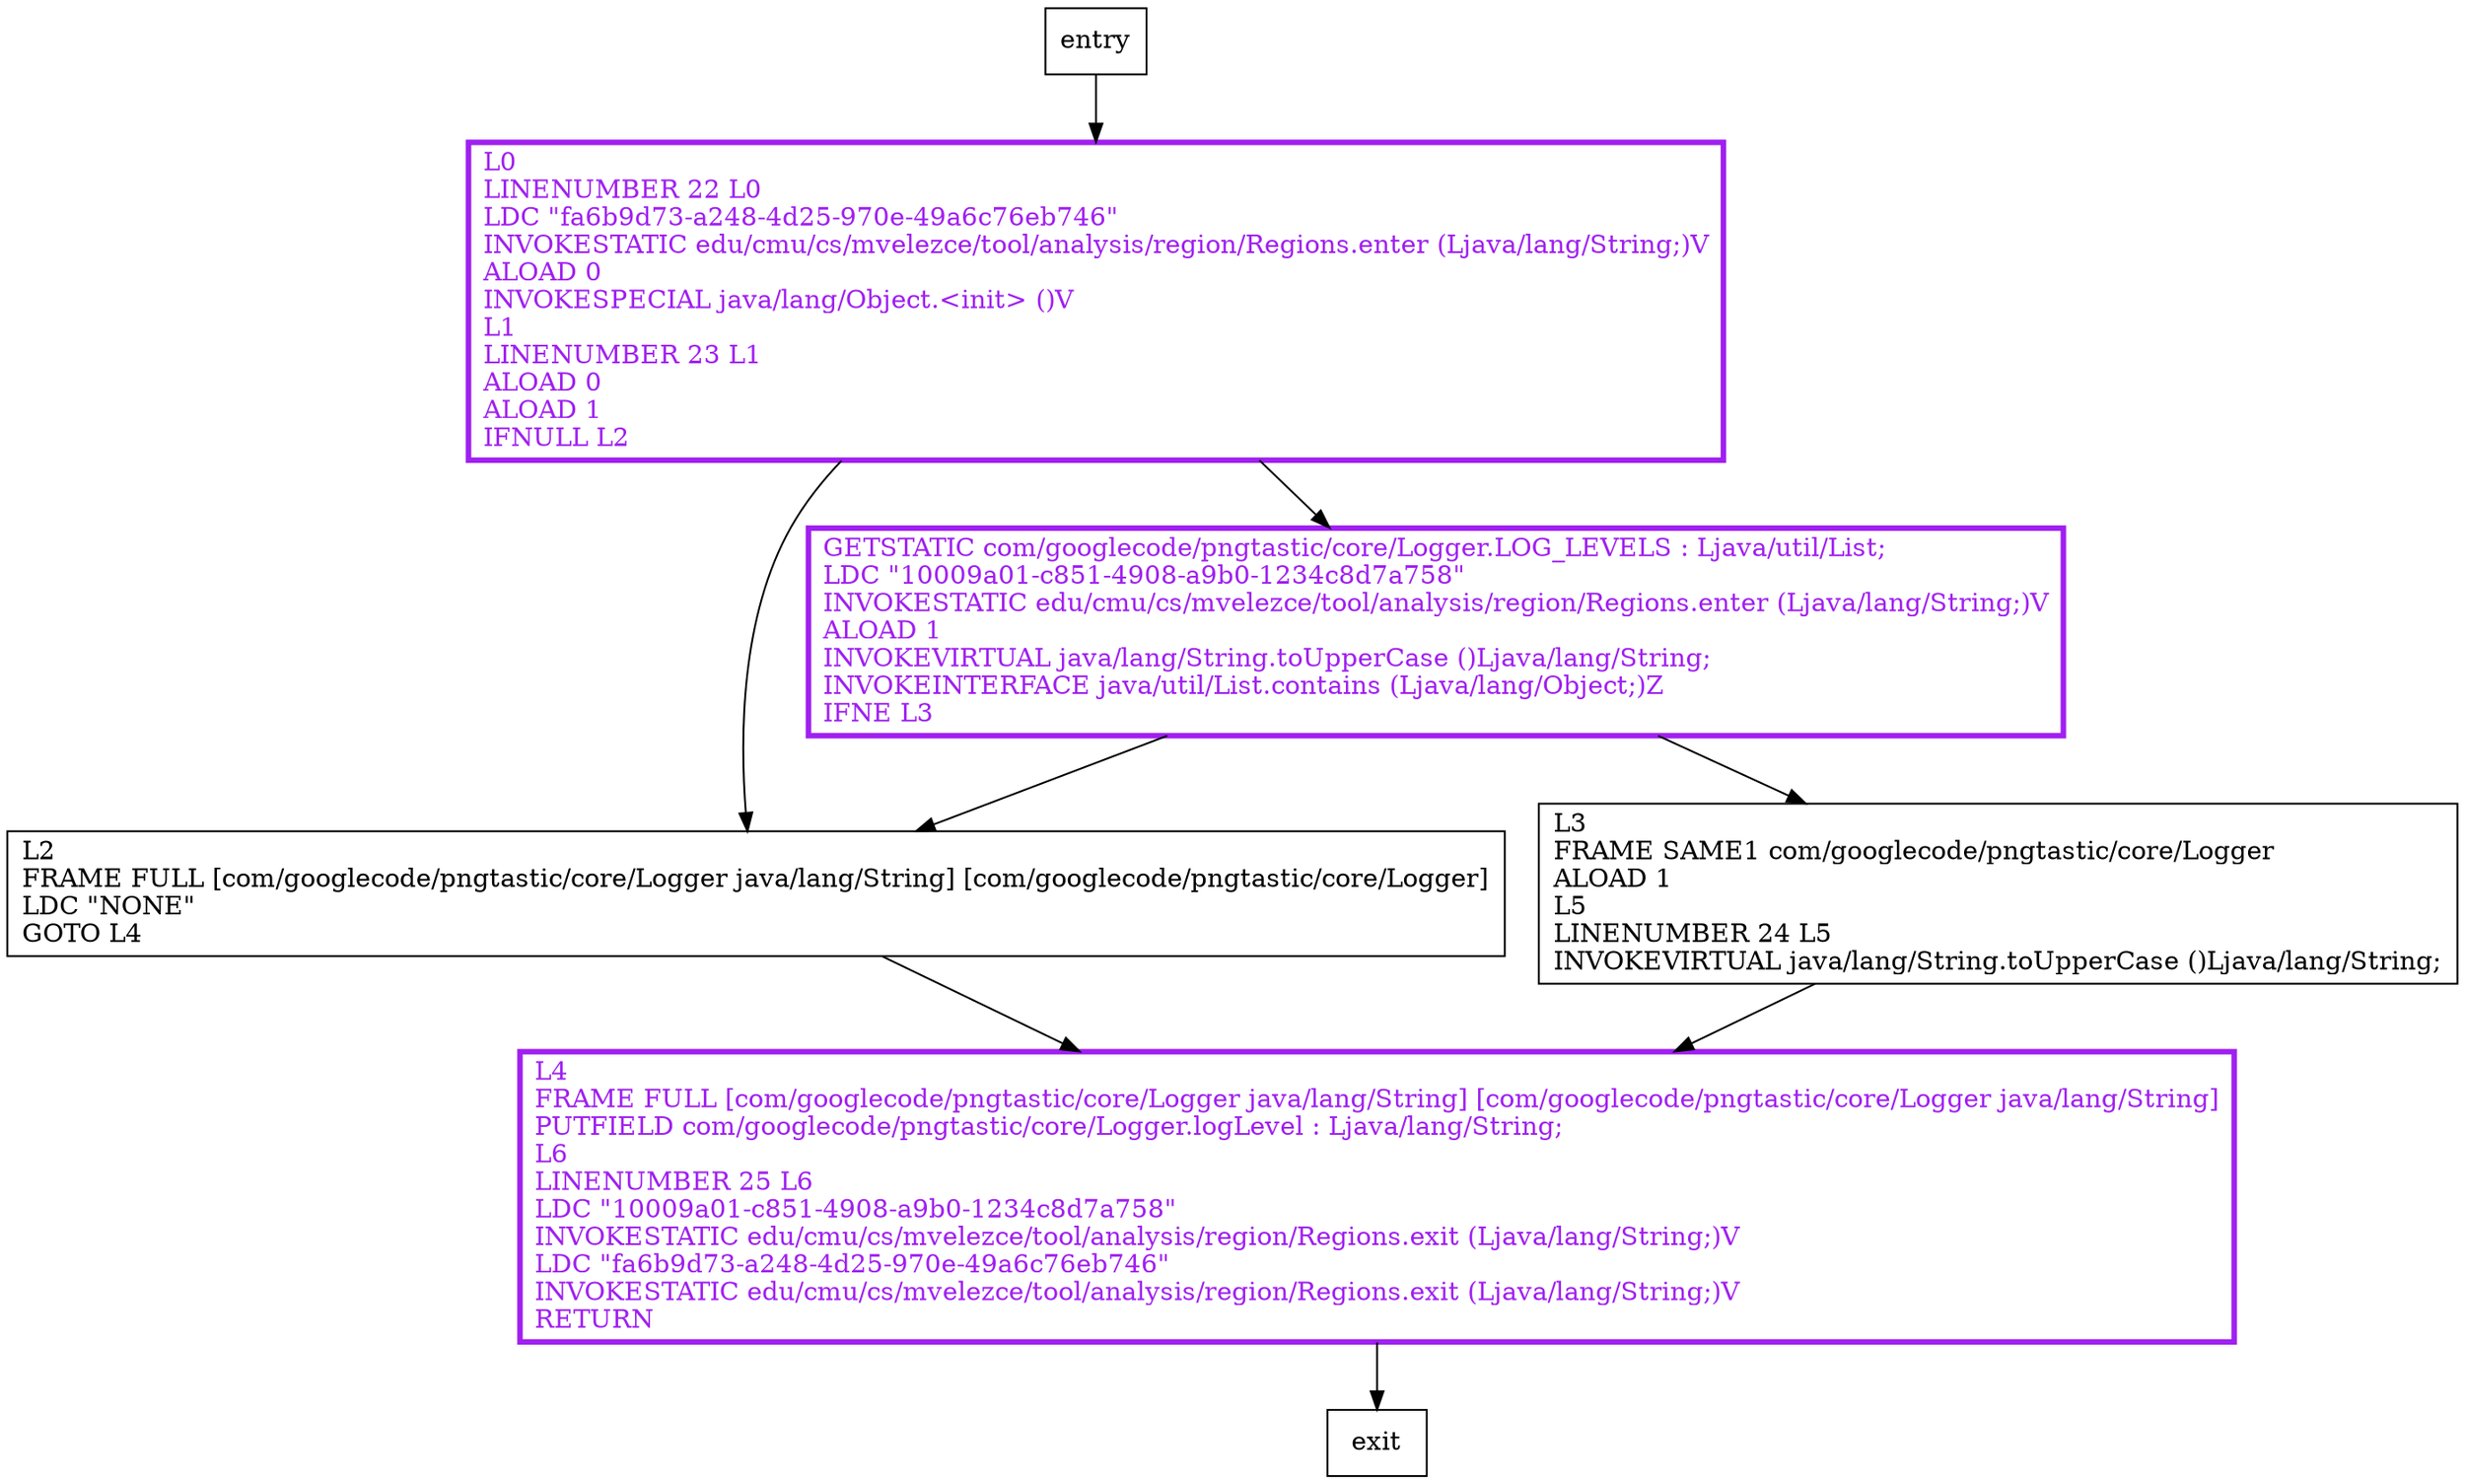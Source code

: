 digraph <init> {
node [shape=record];
245765246 [label="L2\lFRAME FULL [com/googlecode/pngtastic/core/Logger java/lang/String] [com/googlecode/pngtastic/core/Logger]\lLDC \"NONE\"\lGOTO L4\l"];
510147134 [label="L4\lFRAME FULL [com/googlecode/pngtastic/core/Logger java/lang/String] [com/googlecode/pngtastic/core/Logger java/lang/String]\lPUTFIELD com/googlecode/pngtastic/core/Logger.logLevel : Ljava/lang/String;\lL6\lLINENUMBER 25 L6\lLDC \"10009a01-c851-4908-a9b0-1234c8d7a758\"\lINVOKESTATIC edu/cmu/cs/mvelezce/tool/analysis/region/Regions.exit (Ljava/lang/String;)V\lLDC \"fa6b9d73-a248-4d25-970e-49a6c76eb746\"\lINVOKESTATIC edu/cmu/cs/mvelezce/tool/analysis/region/Regions.exit (Ljava/lang/String;)V\lRETURN\l"];
1292040526 [label="GETSTATIC com/googlecode/pngtastic/core/Logger.LOG_LEVELS : Ljava/util/List;\lLDC \"10009a01-c851-4908-a9b0-1234c8d7a758\"\lINVOKESTATIC edu/cmu/cs/mvelezce/tool/analysis/region/Regions.enter (Ljava/lang/String;)V\lALOAD 1\lINVOKEVIRTUAL java/lang/String.toUpperCase ()Ljava/lang/String;\lINVOKEINTERFACE java/util/List.contains (Ljava/lang/Object;)Z\lIFNE L3\l"];
726181440 [label="L3\lFRAME SAME1 com/googlecode/pngtastic/core/Logger\lALOAD 1\lL5\lLINENUMBER 24 L5\lINVOKEVIRTUAL java/lang/String.toUpperCase ()Ljava/lang/String;\l"];
1068586139 [label="L0\lLINENUMBER 22 L0\lLDC \"fa6b9d73-a248-4d25-970e-49a6c76eb746\"\lINVOKESTATIC edu/cmu/cs/mvelezce/tool/analysis/region/Regions.enter (Ljava/lang/String;)V\lALOAD 0\lINVOKESPECIAL java/lang/Object.\<init\> ()V\lL1\lLINENUMBER 23 L1\lALOAD 0\lALOAD 1\lIFNULL L2\l"];
entry;
exit;
245765246 -> 510147134;
entry -> 1068586139;
510147134 -> exit;
1292040526 -> 245765246;
1292040526 -> 726181440;
726181440 -> 510147134;
1068586139 -> 245765246;
1068586139 -> 1292040526;
510147134[fontcolor="purple", penwidth=3, color="purple"];
1292040526[fontcolor="purple", penwidth=3, color="purple"];
1068586139[fontcolor="purple", penwidth=3, color="purple"];
}
